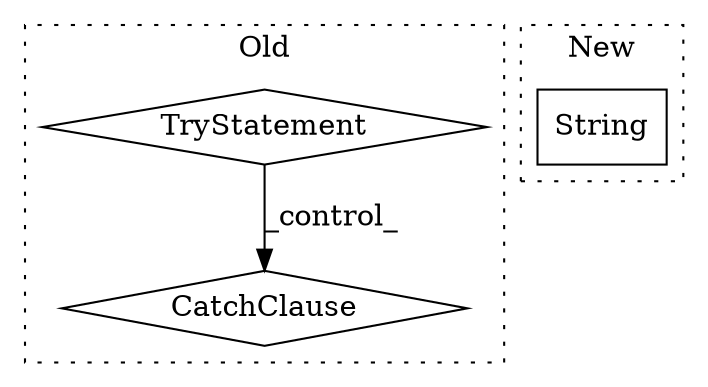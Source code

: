 digraph G {
subgraph cluster0 {
1 [label="TryStatement" a="54" s="1972" l="4" shape="diamond"];
3 [label="CatchClause" a="12" s="2036,2071" l="13,2" shape="diamond"];
label = "Old";
style="dotted";
}
subgraph cluster1 {
2 [label="String" a="32" s="2747,2761" l="7,1" shape="box"];
label = "New";
style="dotted";
}
1 -> 3 [label="_control_"];
}